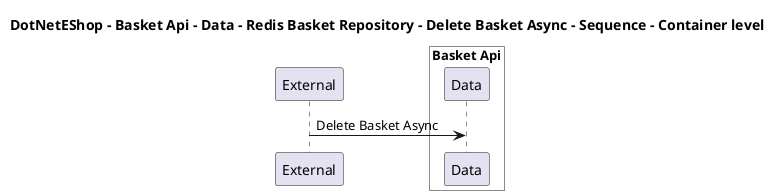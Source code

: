 @startuml

title DotNetEShop - Basket Api - Data - Redis Basket Repository - Delete Basket Async - Sequence - Container level

participant "External" as C4InterFlow.SoftwareSystems.ExternalSystem

box "Basket Api" #White
    participant "Data" as DotNetEShop.SoftwareSystems.BasketApi.Containers.Data
end box


C4InterFlow.SoftwareSystems.ExternalSystem -> DotNetEShop.SoftwareSystems.BasketApi.Containers.Data : Delete Basket Async


@enduml
